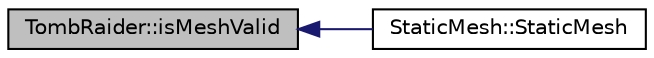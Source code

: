 digraph "TombRaider::isMeshValid"
{
 // INTERACTIVE_SVG=YES
  edge [fontname="Helvetica",fontsize="10",labelfontname="Helvetica",labelfontsize="10"];
  node [fontname="Helvetica",fontsize="10",shape=record];
  rankdir="LR";
  Node1 [label="TombRaider::isMeshValid",height=0.2,width=0.4,color="black", fillcolor="grey75", style="filled" fontcolor="black"];
  Node1 -> Node2 [dir="back",color="midnightblue",fontsize="10",style="solid",fontname="Helvetica"];
  Node2 [label="StaticMesh::StaticMesh",height=0.2,width=0.4,color="black", fillcolor="white", style="filled",URL="$class_static_mesh.html#ad6bf2b1e791352e9e58bf01990070774"];
}
